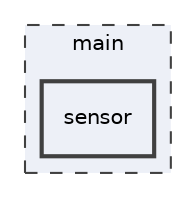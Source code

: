 digraph "main/sensor"
{
 // LATEX_PDF_SIZE
  edge [fontname="Helvetica",fontsize="10",labelfontname="Helvetica",labelfontsize="10"];
  node [fontname="Helvetica",fontsize="10",shape=record];
  compound=true
  subgraph clusterdir_5c982d53a68cdbcd421152b4020263a9 {
    graph [ bgcolor="#edf0f7", pencolor="grey25", style="filled,dashed,", label="main", fontname="Helvetica", fontsize="10", URL="dir_5c982d53a68cdbcd421152b4020263a9.html"]
  dir_2d5f4bc10381b298d87fdeb0a901947b [shape=box, label="sensor", style="filled,bold,", fillcolor="#edf0f7", color="grey25", URL="dir_2d5f4bc10381b298d87fdeb0a901947b.html"];
  }
}

